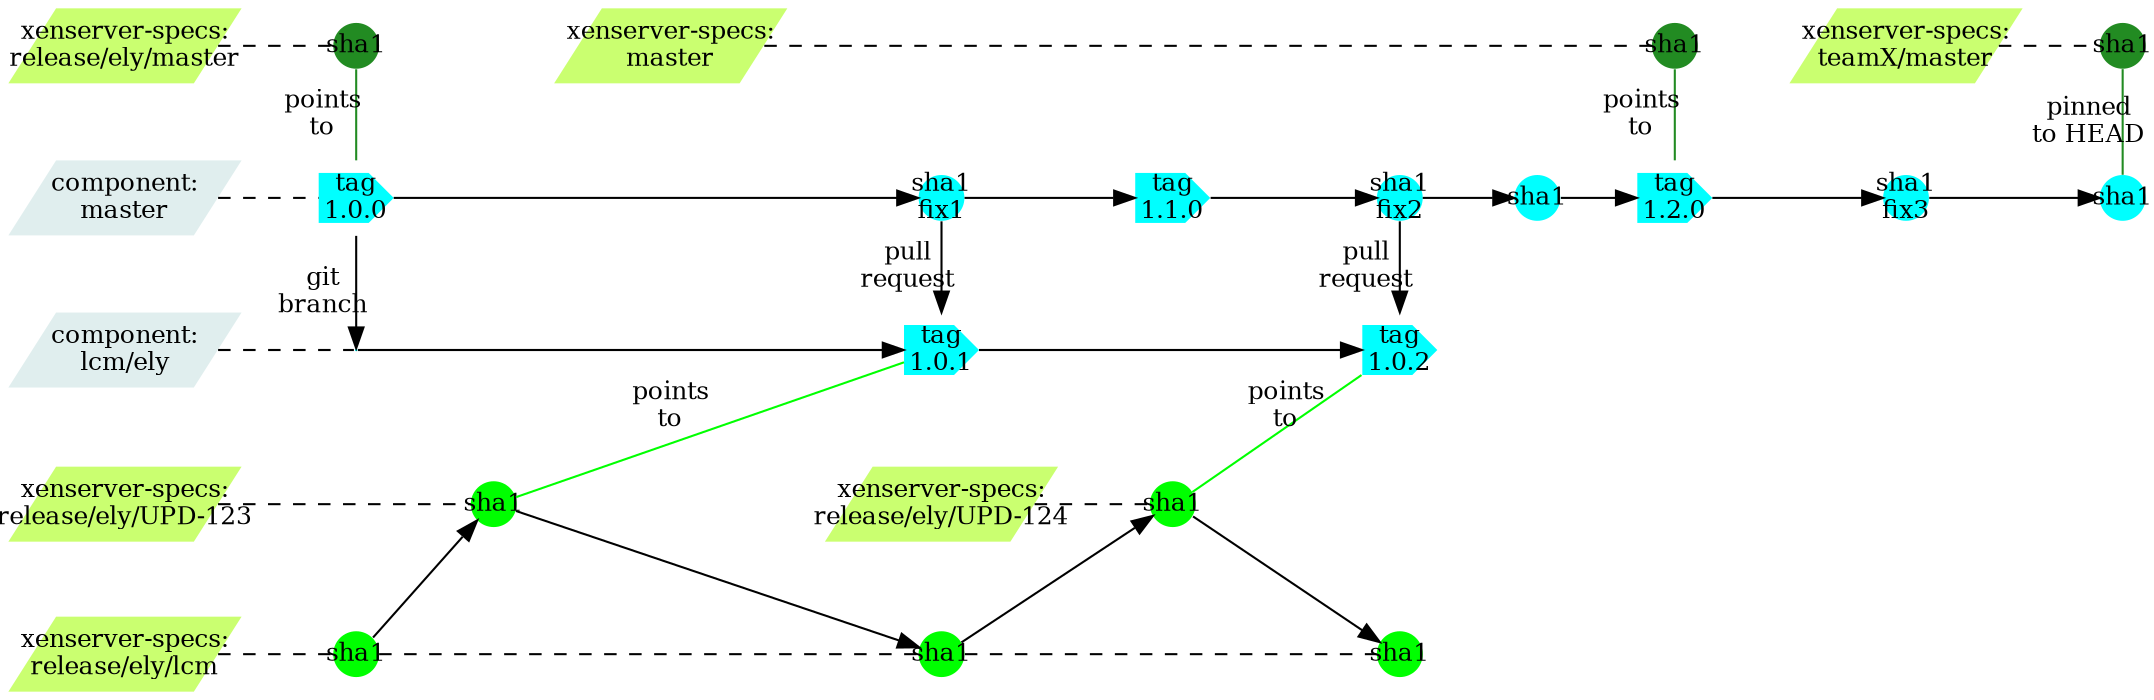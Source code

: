 strict digraph g{
rankdir="LR";
//nodesep=0.5;
//ranksep=0.25;
splines=line;
forcelabels=false;

// general
node [style=filled, color="black", fontcolor="black", font="Consolas", fontsize="12pt",fixedsize=false,penwidth=0];
edge [style=filled, color="black", fontcolor="black", font="Consolas", fontsize="12pt"];

// tags
//node [shape=circle,width=0, height=0, margin="0.05"];
node [width=0.3, height=0.3, fixedsize=true, shape=circle,penwidth=0]
node [fillcolor=forestgreen];
xsm1 [label="sha1"];
xstx [label="sha1"];
xsre [label="sha1"];
node [fillcolor="cyan"];
cma1 [shape=cds,width=0.5, height=0.5,label="tag\n1.0.0"];
//node [width=0.3, height=0.3, fixedsize=true, shape=circle,penwidth=0]
cma2 [label="sha1\nfix1"];
cma3 [shape=cds,width=0.5, height=0.5,label="tag\n1.1.0"];
cma4 [label="sha1\nfix2"];
cma5 [label="sha1"];
cma6 [shape=cds,width=0.5, height=0.5,label="tag\n1.2.0"];
cma7 [label="sha1\nfix3"];
cma8 [label="sha1"];
clcm1 [width=0, height=0,shape=none,label=""];
clcm2 [shape=cds,width=0.5, height=0.5,label="tag\n1.0.1"];
clcm3 [shape=cds,width=0.5, height=0.5,label="tag\n1.0.2"];
node [fillcolor="green"];
node [shape=circle];
upd0 [label="sha1"];
upd1 [label="sha1"];
xlcm0 [label="sha1"];
xlcm1 [label="sha1"];
xlcm2 [label="sha1"];
// branch names
node [width=1.5, height=0.5,shape=parallelogram,penwidth=0]
//node [color="#b0b0b0", style=dashed, arrowhead=none,fixedsize=false, penwidth=0, fillcolor=none, shape=none, width=0, height=0, margin="0.05"];
XenserverSpecsTeamX[label="xenserver-specs:\nteamX/master",fillcolor="darkolivegreen1"];
XenserverSpecsRelEly[label="xenserver-specs:\nrelease/ely/master",fillcolor="darkolivegreen1"];
XenserverSpecsMaster[label="xenserver-specs:\nmaster",fillcolor="darkolivegreen1"];
ComponentMaster[label="component:\nmaster",fillcolor="azure2"];
ComponentLCM[label="component:\nlcm/ely",fillcolor="azure2"];
XSSpecsUPD1[label="xenserver-specs:\nrelease/ely/UPD-123",fillcolor="darkolivegreen1"];
XSSpecsUPD2[label="xenserver-specs:\nrelease/ely/UPD-124",fillcolor="darkolivegreen1"];
XSSpecsLCM[label="xenserver-specs:\nrelease/ely/lcm",fillcolor="darkolivegreen1"];

//graph
subgraph{
node [color="#b0b0b0", style=dashed, arrowhead=none];
edge [style="invis"];
rank=same;
XenserverSpecsRelEly -> ComponentMaster -> ComponentLCM -> XSSpecsUPD1  -> XSSpecsLCM;
}
//edge [color="#b0b0b0", style=dashed, arrowhead=none ];
edge [style=dashed, arrowhead=none ,weight=100];
XenserverSpecsRelEly -> xsre;
xsre -> XenserverSpecsMaster [style="invis"];
XenserverSpecsMaster -> xsm1;
xsm1 -> XenserverSpecsTeamX [style="invis"];
XenserverSpecsTeamX -> xstx;
ComponentMaster -> cma1;
ComponentLCM -> clcm1;
XSSpecsUPD1 -> upd0;
upd0 -> XSSpecsUPD2 [style="invis"];
XSSpecsUPD2 -> upd1;
XSSpecsLCM -> xlcm0 -> xlcm1 -> xlcm2;
edge [style=filled, arrowhead=normal];
cma1 -> cma2 -> cma3 -> cma4 -> cma5 -> cma6 -> cma7 -> cma8;
clcm1 -> clcm2 -> clcm3;
//Xenserver specs - master, release pointers
edge [style=filled, arrowhead=none , weight=1;label="points\nto",color=forestgreen];
subgraph{rank=same;xsre -> cma1;}
subgraph{rank=same;xsm1 -> cma6;}
subgraph{rank=same;xstx -> cma8 [label="pinned\nto HEAD"];}

//Pull requests
edge [style=filled, arrowhead=normal,color=black];
edge [label="git\nbranch"];
subgraph{rank=same;cma1 -> clcm1;}
edge [label="pull\nrequest"];
subgraph{rank=same;cma2 -> clcm2;}
subgraph{rank=same;cma4 -> clcm3;}
edge [label=""];
xlcm0 -> upd0;
upd0 -> xlcm1;
upd0 -> clcm2 [arrowhead=none ,label="points\nto",color=green];
xlcm1 -> upd1;
upd1 -> xlcm2;
upd1 -> clcm3 [arrowhead=none ,label="points\nto",color=green];
}
